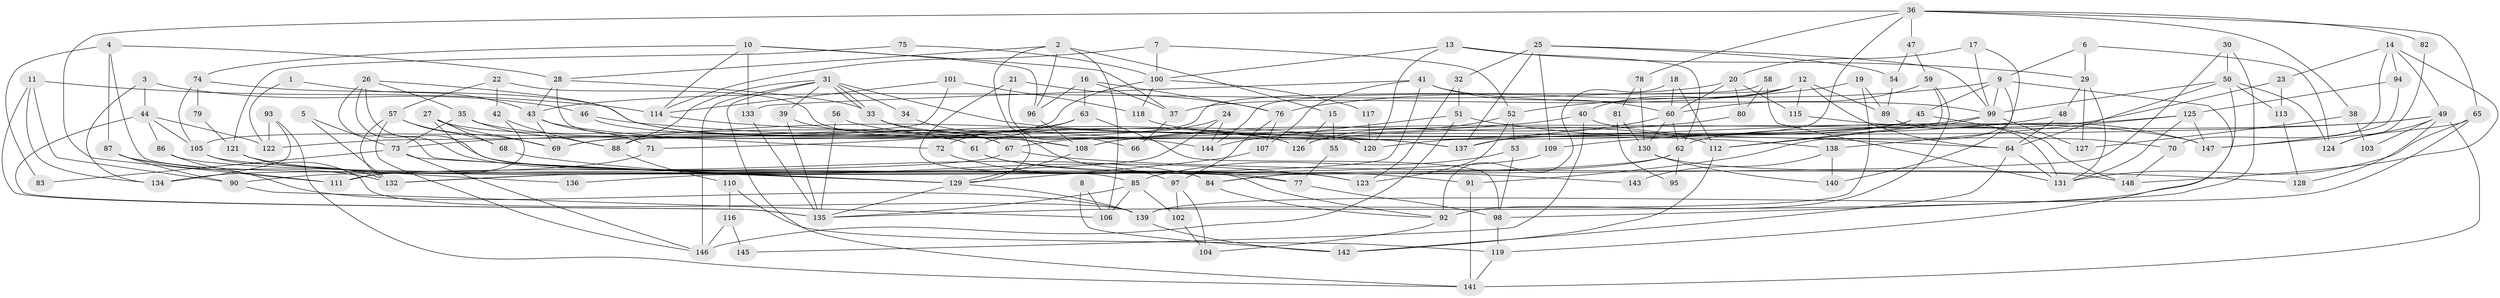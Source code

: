 // Generated by graph-tools (version 1.1) at 2025/02/03/09/25 03:02:11]
// undirected, 148 vertices, 296 edges
graph export_dot {
graph [start="1"]
  node [color=gray90,style=filled];
  1;
  2;
  3;
  4;
  5;
  6;
  7;
  8;
  9;
  10;
  11;
  12;
  13;
  14;
  15;
  16;
  17;
  18;
  19;
  20;
  21;
  22;
  23;
  24;
  25;
  26;
  27;
  28;
  29;
  30;
  31;
  32;
  33;
  34;
  35;
  36;
  37;
  38;
  39;
  40;
  41;
  42;
  43;
  44;
  45;
  46;
  47;
  48;
  49;
  50;
  51;
  52;
  53;
  54;
  55;
  56;
  57;
  58;
  59;
  60;
  61;
  62;
  63;
  64;
  65;
  66;
  67;
  68;
  69;
  70;
  71;
  72;
  73;
  74;
  75;
  76;
  77;
  78;
  79;
  80;
  81;
  82;
  83;
  84;
  85;
  86;
  87;
  88;
  89;
  90;
  91;
  92;
  93;
  94;
  95;
  96;
  97;
  98;
  99;
  100;
  101;
  102;
  103;
  104;
  105;
  106;
  107;
  108;
  109;
  110;
  111;
  112;
  113;
  114;
  115;
  116;
  117;
  118;
  119;
  120;
  121;
  122;
  123;
  124;
  125;
  126;
  127;
  128;
  129;
  130;
  131;
  132;
  133;
  134;
  135;
  136;
  137;
  138;
  139;
  140;
  141;
  142;
  143;
  144;
  145;
  146;
  147;
  148;
  1 -- 43;
  1 -- 122;
  2 -- 28;
  2 -- 129;
  2 -- 15;
  2 -- 96;
  2 -- 106;
  3 -- 44;
  3 -- 46;
  3 -- 134;
  4 -- 28;
  4 -- 87;
  4 -- 83;
  4 -- 84;
  5 -- 73;
  5 -- 132;
  6 -- 9;
  6 -- 29;
  6 -- 124;
  7 -- 52;
  7 -- 114;
  7 -- 100;
  8 -- 106;
  8 -- 142;
  9 -- 45;
  9 -- 99;
  9 -- 52;
  9 -- 119;
  9 -- 140;
  10 -- 96;
  10 -- 133;
  10 -- 37;
  10 -- 74;
  10 -- 114;
  11 -- 90;
  11 -- 114;
  11 -- 134;
  11 -- 135;
  12 -- 89;
  12 -- 37;
  12 -- 40;
  12 -- 64;
  12 -- 115;
  12 -- 144;
  13 -- 62;
  13 -- 100;
  13 -- 29;
  13 -- 120;
  14 -- 94;
  14 -- 49;
  14 -- 23;
  14 -- 70;
  14 -- 148;
  15 -- 126;
  15 -- 55;
  16 -- 63;
  16 -- 76;
  16 -- 37;
  16 -- 96;
  17 -- 20;
  17 -- 99;
  17 -- 91;
  18 -- 112;
  18 -- 60;
  18 -- 92;
  19 -- 139;
  19 -- 89;
  19 -- 76;
  20 -- 60;
  20 -- 80;
  20 -- 43;
  20 -- 115;
  21 -- 92;
  21 -- 76;
  21 -- 66;
  22 -- 108;
  22 -- 57;
  22 -- 42;
  23 -- 113;
  23 -- 62;
  24 -- 132;
  24 -- 61;
  24 -- 144;
  25 -- 32;
  25 -- 99;
  25 -- 54;
  25 -- 109;
  25 -- 137;
  26 -- 129;
  26 -- 35;
  26 -- 77;
  26 -- 84;
  26 -- 126;
  27 -- 85;
  27 -- 69;
  27 -- 61;
  27 -- 68;
  28 -- 33;
  28 -- 61;
  28 -- 43;
  29 -- 131;
  29 -- 48;
  29 -- 127;
  30 -- 98;
  30 -- 84;
  30 -- 50;
  31 -- 33;
  31 -- 33;
  31 -- 141;
  31 -- 34;
  31 -- 39;
  31 -- 88;
  31 -- 138;
  31 -- 146;
  32 -- 51;
  32 -- 123;
  33 -- 67;
  33 -- 112;
  34 -- 97;
  35 -- 88;
  35 -- 73;
  35 -- 126;
  36 -- 88;
  36 -- 111;
  36 -- 38;
  36 -- 47;
  36 -- 65;
  36 -- 78;
  36 -- 82;
  37 -- 66;
  38 -- 127;
  38 -- 103;
  39 -- 135;
  39 -- 67;
  40 -- 70;
  40 -- 69;
  40 -- 145;
  41 -- 99;
  41 -- 60;
  41 -- 107;
  41 -- 133;
  41 -- 136;
  42 -- 111;
  42 -- 88;
  43 -- 69;
  43 -- 71;
  43 -- 72;
  44 -- 135;
  44 -- 105;
  44 -- 86;
  44 -- 122;
  45 -- 137;
  45 -- 148;
  45 -- 67;
  46 -- 137;
  46 -- 108;
  47 -- 59;
  47 -- 54;
  48 -- 64;
  48 -- 109;
  49 -- 73;
  49 -- 124;
  49 -- 103;
  49 -- 108;
  49 -- 128;
  49 -- 141;
  50 -- 135;
  50 -- 64;
  50 -- 99;
  50 -- 113;
  50 -- 124;
  51 -- 144;
  51 -- 64;
  51 -- 146;
  52 -- 126;
  52 -- 53;
  52 -- 123;
  53 -- 98;
  53 -- 85;
  54 -- 89;
  55 -- 77;
  56 -- 135;
  56 -- 137;
  57 -- 146;
  57 -- 69;
  57 -- 68;
  57 -- 132;
  58 -- 69;
  58 -- 131;
  58 -- 80;
  59 -- 112;
  59 -- 92;
  59 -- 60;
  60 -- 62;
  60 -- 130;
  60 -- 137;
  61 -- 91;
  61 -- 143;
  62 -- 84;
  62 -- 95;
  62 -- 111;
  63 -- 71;
  63 -- 72;
  63 -- 98;
  64 -- 131;
  64 -- 142;
  65 -- 131;
  65 -- 139;
  65 -- 147;
  67 -- 90;
  67 -- 128;
  68 -- 123;
  70 -- 148;
  71 -- 134;
  72 -- 77;
  73 -- 129;
  73 -- 146;
  73 -- 83;
  74 -- 120;
  74 -- 79;
  74 -- 105;
  75 -- 121;
  75 -- 100;
  76 -- 107;
  76 -- 97;
  77 -- 98;
  78 -- 130;
  78 -- 81;
  79 -- 121;
  80 -- 108;
  81 -- 130;
  81 -- 95;
  82 -- 124;
  84 -- 92;
  85 -- 135;
  85 -- 102;
  85 -- 106;
  86 -- 123;
  86 -- 139;
  87 -- 132;
  87 -- 90;
  87 -- 111;
  88 -- 110;
  89 -- 131;
  90 -- 106;
  91 -- 141;
  92 -- 104;
  93 -- 134;
  93 -- 122;
  93 -- 141;
  94 -- 147;
  94 -- 125;
  96 -- 108;
  97 -- 104;
  97 -- 102;
  98 -- 119;
  99 -- 112;
  99 -- 120;
  99 -- 127;
  100 -- 105;
  100 -- 117;
  100 -- 118;
  101 -- 114;
  101 -- 118;
  101 -- 122;
  102 -- 104;
  105 -- 139;
  105 -- 136;
  107 -- 129;
  108 -- 129;
  109 -- 132;
  110 -- 119;
  110 -- 116;
  112 -- 142;
  113 -- 128;
  114 -- 144;
  115 -- 147;
  116 -- 146;
  116 -- 145;
  117 -- 120;
  118 -- 147;
  119 -- 141;
  121 -- 129;
  121 -- 132;
  125 -- 147;
  125 -- 126;
  125 -- 131;
  125 -- 138;
  129 -- 139;
  129 -- 135;
  130 -- 140;
  130 -- 148;
  133 -- 135;
  138 -- 140;
  138 -- 143;
  139 -- 142;
}
